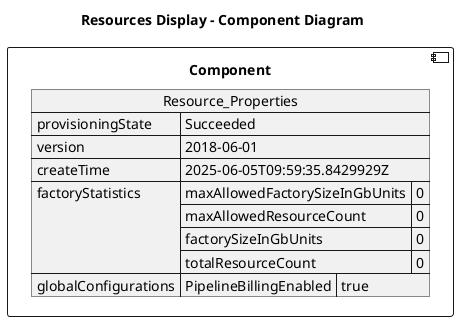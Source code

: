 @startuml

title Resources Display - Component Diagram

component Component {

json  Resource_Properties {
  "provisioningState": "Succeeded",
  "version": "2018-06-01",
  "createTime": "2025-06-05T09:59:35.8429929Z",
  "factoryStatistics": {
    "maxAllowedFactorySizeInGbUnits": 0,
    "maxAllowedResourceCount": 0,
    "factorySizeInGbUnits": 0,
    "totalResourceCount": 0
  },
  "globalConfigurations": {
    "PipelineBillingEnabled": "true"
  }
}
}
@enduml

